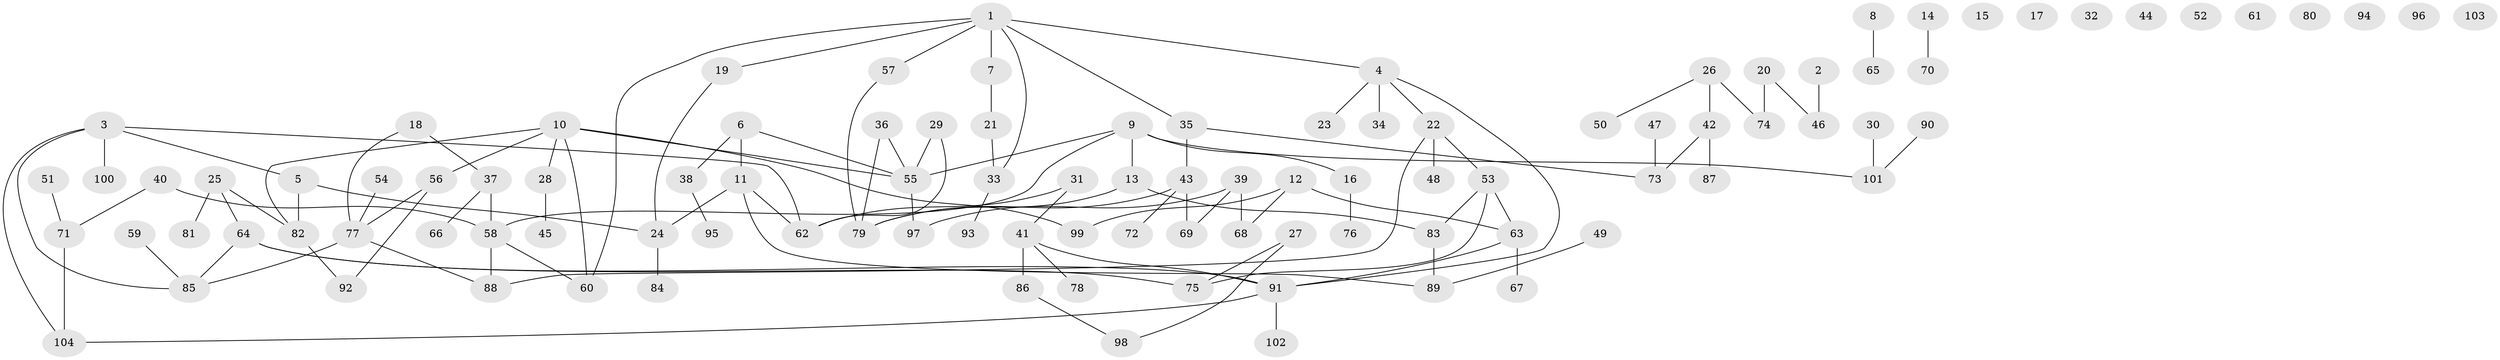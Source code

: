 // Generated by graph-tools (version 1.1) at 2025/39/03/09/25 04:39:24]
// undirected, 104 vertices, 118 edges
graph export_dot {
graph [start="1"]
  node [color=gray90,style=filled];
  1;
  2;
  3;
  4;
  5;
  6;
  7;
  8;
  9;
  10;
  11;
  12;
  13;
  14;
  15;
  16;
  17;
  18;
  19;
  20;
  21;
  22;
  23;
  24;
  25;
  26;
  27;
  28;
  29;
  30;
  31;
  32;
  33;
  34;
  35;
  36;
  37;
  38;
  39;
  40;
  41;
  42;
  43;
  44;
  45;
  46;
  47;
  48;
  49;
  50;
  51;
  52;
  53;
  54;
  55;
  56;
  57;
  58;
  59;
  60;
  61;
  62;
  63;
  64;
  65;
  66;
  67;
  68;
  69;
  70;
  71;
  72;
  73;
  74;
  75;
  76;
  77;
  78;
  79;
  80;
  81;
  82;
  83;
  84;
  85;
  86;
  87;
  88;
  89;
  90;
  91;
  92;
  93;
  94;
  95;
  96;
  97;
  98;
  99;
  100;
  101;
  102;
  103;
  104;
  1 -- 4;
  1 -- 7;
  1 -- 19;
  1 -- 33;
  1 -- 35;
  1 -- 57;
  1 -- 60;
  2 -- 46;
  3 -- 5;
  3 -- 62;
  3 -- 85;
  3 -- 100;
  3 -- 104;
  4 -- 22;
  4 -- 23;
  4 -- 34;
  4 -- 91;
  5 -- 24;
  5 -- 82;
  6 -- 11;
  6 -- 38;
  6 -- 55;
  7 -- 21;
  8 -- 65;
  9 -- 13;
  9 -- 16;
  9 -- 55;
  9 -- 58;
  9 -- 101;
  10 -- 28;
  10 -- 55;
  10 -- 56;
  10 -- 60;
  10 -- 82;
  10 -- 99;
  11 -- 24;
  11 -- 62;
  11 -- 89;
  12 -- 63;
  12 -- 68;
  12 -- 99;
  13 -- 79;
  13 -- 83;
  14 -- 70;
  16 -- 76;
  18 -- 37;
  18 -- 77;
  19 -- 24;
  20 -- 46;
  20 -- 74;
  21 -- 33;
  22 -- 48;
  22 -- 53;
  22 -- 88;
  24 -- 84;
  25 -- 64;
  25 -- 81;
  25 -- 82;
  26 -- 42;
  26 -- 50;
  26 -- 74;
  27 -- 75;
  27 -- 98;
  28 -- 45;
  29 -- 55;
  29 -- 62;
  30 -- 101;
  31 -- 41;
  31 -- 62;
  33 -- 93;
  35 -- 43;
  35 -- 73;
  36 -- 55;
  36 -- 79;
  37 -- 58;
  37 -- 66;
  38 -- 95;
  39 -- 68;
  39 -- 69;
  39 -- 97;
  40 -- 58;
  40 -- 71;
  41 -- 78;
  41 -- 86;
  41 -- 91;
  42 -- 73;
  42 -- 87;
  43 -- 69;
  43 -- 72;
  43 -- 79;
  47 -- 73;
  49 -- 89;
  51 -- 71;
  53 -- 63;
  53 -- 75;
  53 -- 83;
  54 -- 77;
  55 -- 97;
  56 -- 77;
  56 -- 92;
  57 -- 79;
  58 -- 60;
  58 -- 88;
  59 -- 85;
  63 -- 67;
  63 -- 91;
  64 -- 75;
  64 -- 85;
  64 -- 91;
  71 -- 104;
  77 -- 85;
  77 -- 88;
  82 -- 92;
  83 -- 89;
  86 -- 98;
  90 -- 101;
  91 -- 102;
  91 -- 104;
}
